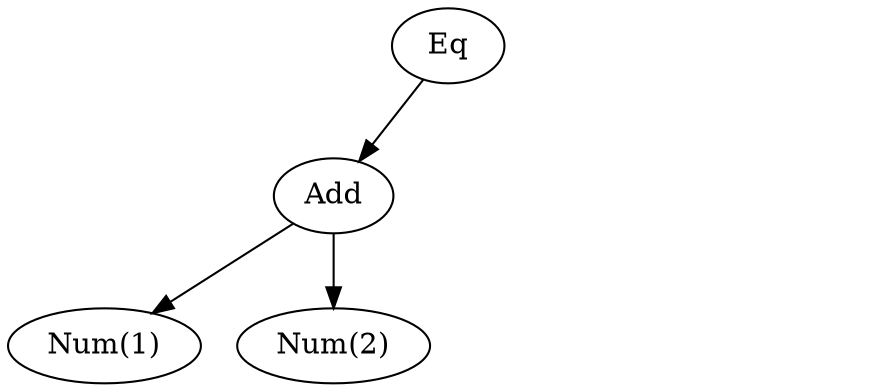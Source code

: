 digraph {
    one1[label="Num(1)" class="value"]
    two1[label="Num(2)" class="value"]
    add1[label="Add" class="operator"]

    add1 -> one1
    add1 -> two1

    two2[label="Num(2)" class="value" style="invis"]
    one2[label="Num(1)" class="value" style="invis"]
    add2[label="Add" class="operator" style="invis"]

    add2 -> two2[style="invis"]
    add2 -> one2[style="invis"]

    eq[label="Eq" class="operator,disabled"]
    eq -> add1[class="disabled"]
    eq -> add2[style="invis"]
}

